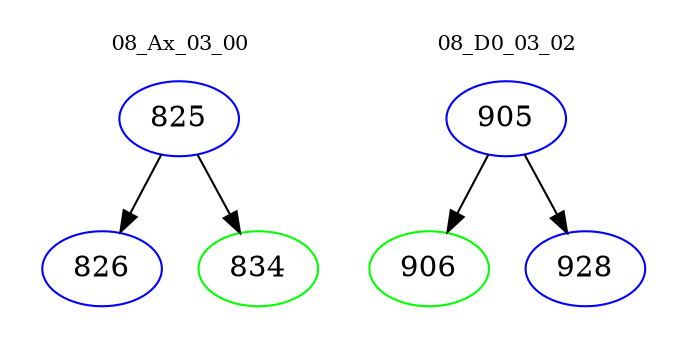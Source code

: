 digraph{
subgraph cluster_0 {
color = white
label = "08_Ax_03_00";
fontsize=10;
T0_825 [label="825", color="blue"]
T0_825 -> T0_826 [color="black"]
T0_826 [label="826", color="blue"]
T0_825 -> T0_834 [color="black"]
T0_834 [label="834", color="green"]
}
subgraph cluster_1 {
color = white
label = "08_D0_03_02";
fontsize=10;
T1_905 [label="905", color="blue"]
T1_905 -> T1_906 [color="black"]
T1_906 [label="906", color="green"]
T1_905 -> T1_928 [color="black"]
T1_928 [label="928", color="blue"]
}
}
